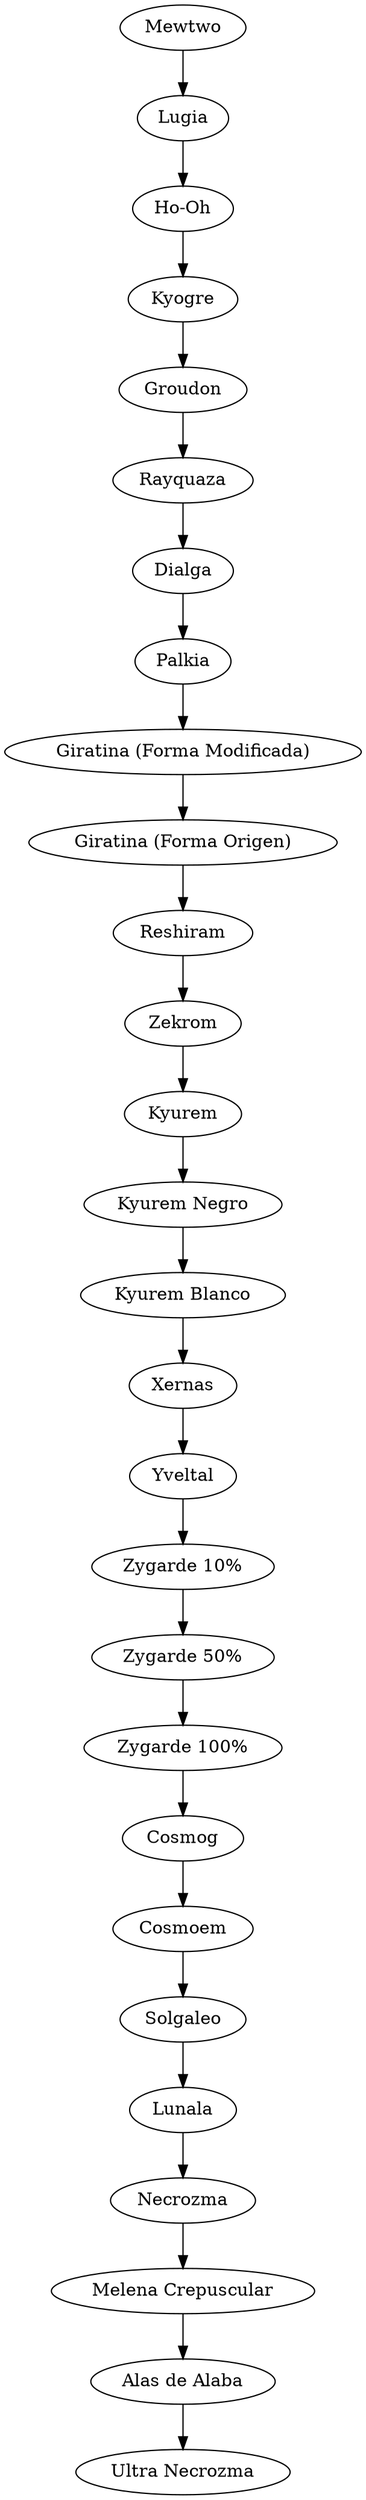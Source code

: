 digraph G{
1[label="Mewtwo"]
1->2
2[label="Lugia"]
2->3
3[label="Ho-Oh"]
3->4
4[label="Kyogre"]
4->5
5[label="Groudon"]
5->6
6[label="Rayquaza"]
6->7
7[label="Dialga"]
7->8
8[label="Palkia"]
8->9
9[label="Giratina (Forma Modificada)"]
9->10
10[label="Giratina (Forma Origen)"]
10->11
11[label="Reshiram"]
11->12
12[label="Zekrom"]
12->13
13[label="Kyurem"]
13->14
14[label="Kyurem Negro"]
14->15
15[label="Kyurem Blanco"]
15->16
16[label="Xernas"]
16->17
17[label="Yveltal"]
17->18
18[label="Zygarde 10%"]
18->19
19[label="Zygarde 50%"]
19->20
20[label="Zygarde 100%"]
20->21
21[label="Cosmog"]
21->22
22[label="Cosmoem"]
22->23
23[label="Solgaleo"]
23->24
24[label="Lunala"]
24->25
25[label="Necrozma"]
25->26
26[label="Melena Crepuscular"]
26->27
27[label="Alas de Alaba"]
27->28
28[label="Ultra Necrozma"]
}
